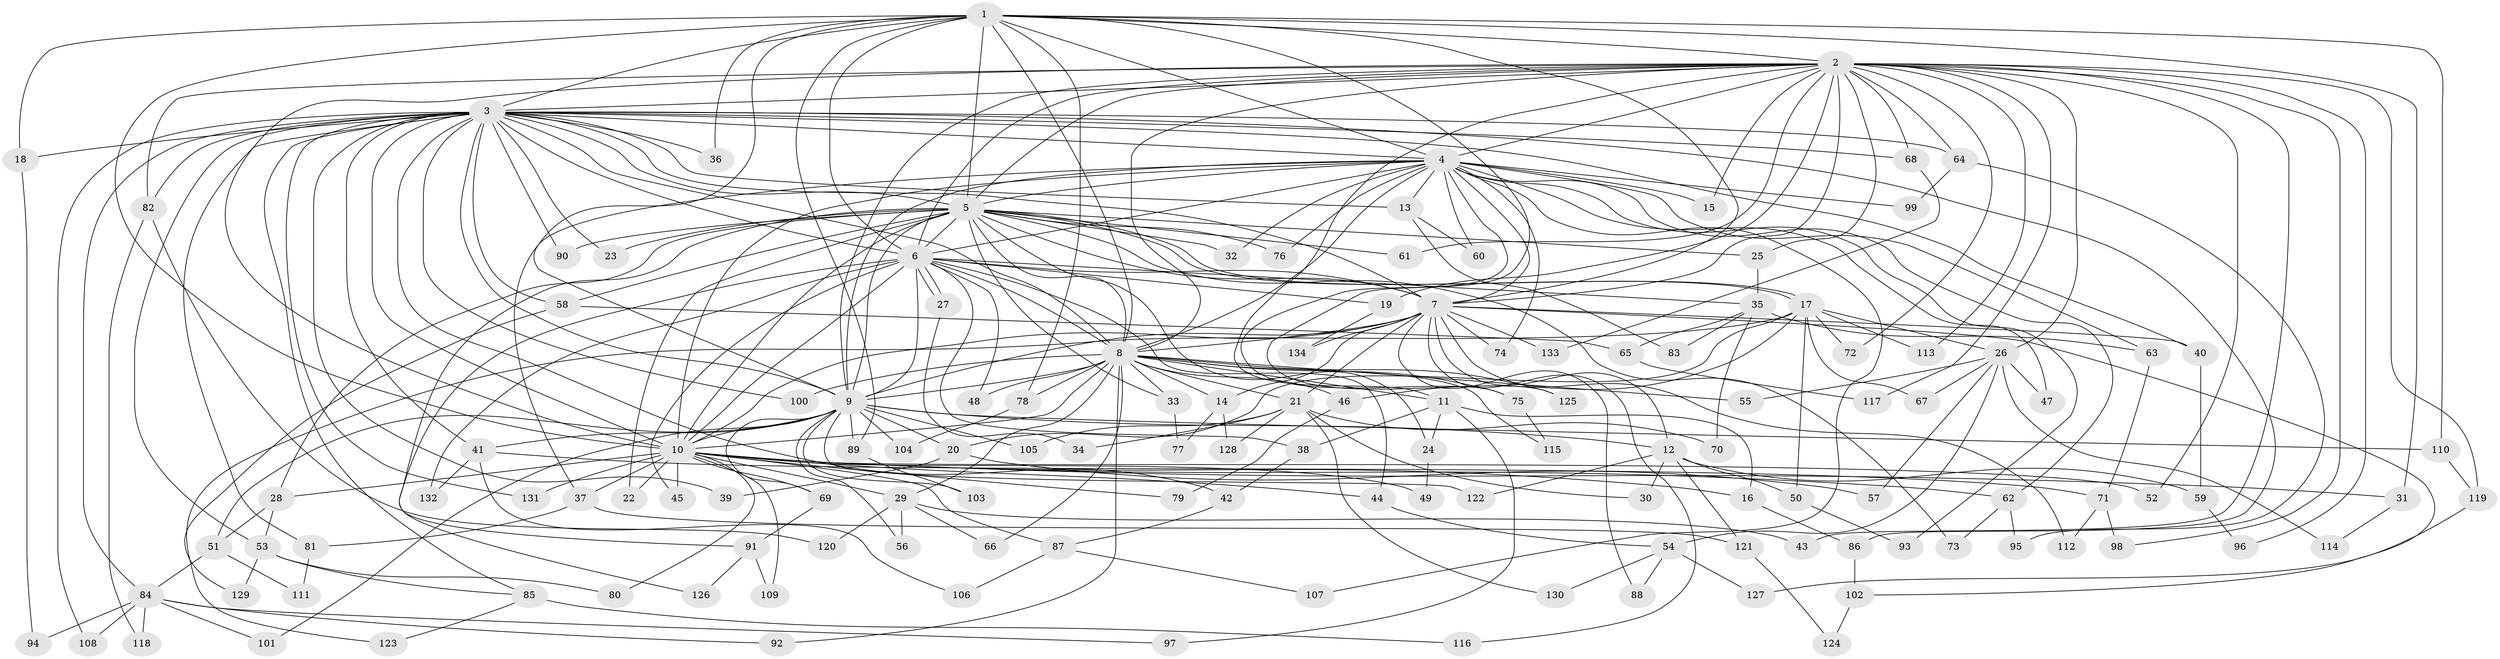 // Generated by graph-tools (version 1.1) at 2025/11/02/27/25 16:11:04]
// undirected, 134 vertices, 293 edges
graph export_dot {
graph [start="1"]
  node [color=gray90,style=filled];
  1;
  2;
  3;
  4;
  5;
  6;
  7;
  8;
  9;
  10;
  11;
  12;
  13;
  14;
  15;
  16;
  17;
  18;
  19;
  20;
  21;
  22;
  23;
  24;
  25;
  26;
  27;
  28;
  29;
  30;
  31;
  32;
  33;
  34;
  35;
  36;
  37;
  38;
  39;
  40;
  41;
  42;
  43;
  44;
  45;
  46;
  47;
  48;
  49;
  50;
  51;
  52;
  53;
  54;
  55;
  56;
  57;
  58;
  59;
  60;
  61;
  62;
  63;
  64;
  65;
  66;
  67;
  68;
  69;
  70;
  71;
  72;
  73;
  74;
  75;
  76;
  77;
  78;
  79;
  80;
  81;
  82;
  83;
  84;
  85;
  86;
  87;
  88;
  89;
  90;
  91;
  92;
  93;
  94;
  95;
  96;
  97;
  98;
  99;
  100;
  101;
  102;
  103;
  104;
  105;
  106;
  107;
  108;
  109;
  110;
  111;
  112;
  113;
  114;
  115;
  116;
  117;
  118;
  119;
  120;
  121;
  122;
  123;
  124;
  125;
  126;
  127;
  128;
  129;
  130;
  131;
  132;
  133;
  134;
  1 -- 2;
  1 -- 3;
  1 -- 4;
  1 -- 5;
  1 -- 6;
  1 -- 7;
  1 -- 8;
  1 -- 9;
  1 -- 10;
  1 -- 18;
  1 -- 31;
  1 -- 36;
  1 -- 78;
  1 -- 89;
  1 -- 110;
  1 -- 125;
  2 -- 3;
  2 -- 4;
  2 -- 5;
  2 -- 6;
  2 -- 7;
  2 -- 8;
  2 -- 9;
  2 -- 10;
  2 -- 11;
  2 -- 15;
  2 -- 19;
  2 -- 25;
  2 -- 26;
  2 -- 43;
  2 -- 52;
  2 -- 61;
  2 -- 64;
  2 -- 68;
  2 -- 72;
  2 -- 82;
  2 -- 96;
  2 -- 98;
  2 -- 113;
  2 -- 117;
  2 -- 119;
  3 -- 4;
  3 -- 5;
  3 -- 6;
  3 -- 7;
  3 -- 8;
  3 -- 9;
  3 -- 10;
  3 -- 13;
  3 -- 18;
  3 -- 23;
  3 -- 36;
  3 -- 39;
  3 -- 40;
  3 -- 41;
  3 -- 42;
  3 -- 53;
  3 -- 58;
  3 -- 64;
  3 -- 68;
  3 -- 81;
  3 -- 82;
  3 -- 84;
  3 -- 85;
  3 -- 86;
  3 -- 90;
  3 -- 100;
  3 -- 108;
  3 -- 131;
  4 -- 5;
  4 -- 6;
  4 -- 7;
  4 -- 8;
  4 -- 9;
  4 -- 10;
  4 -- 13;
  4 -- 15;
  4 -- 32;
  4 -- 37;
  4 -- 47;
  4 -- 60;
  4 -- 62;
  4 -- 63;
  4 -- 74;
  4 -- 75;
  4 -- 76;
  4 -- 93;
  4 -- 99;
  4 -- 107;
  5 -- 6;
  5 -- 7;
  5 -- 8;
  5 -- 9;
  5 -- 10;
  5 -- 17;
  5 -- 17;
  5 -- 22;
  5 -- 23;
  5 -- 24;
  5 -- 25;
  5 -- 28;
  5 -- 32;
  5 -- 33;
  5 -- 58;
  5 -- 61;
  5 -- 73;
  5 -- 76;
  5 -- 90;
  5 -- 91;
  6 -- 7;
  6 -- 8;
  6 -- 9;
  6 -- 10;
  6 -- 19;
  6 -- 27;
  6 -- 27;
  6 -- 35;
  6 -- 38;
  6 -- 44;
  6 -- 45;
  6 -- 48;
  6 -- 126;
  6 -- 132;
  7 -- 8;
  7 -- 9;
  7 -- 10;
  7 -- 12;
  7 -- 14;
  7 -- 21;
  7 -- 40;
  7 -- 74;
  7 -- 88;
  7 -- 102;
  7 -- 112;
  7 -- 116;
  7 -- 133;
  7 -- 134;
  8 -- 9;
  8 -- 10;
  8 -- 11;
  8 -- 14;
  8 -- 21;
  8 -- 29;
  8 -- 33;
  8 -- 46;
  8 -- 48;
  8 -- 55;
  8 -- 66;
  8 -- 75;
  8 -- 78;
  8 -- 92;
  8 -- 100;
  8 -- 115;
  8 -- 125;
  9 -- 10;
  9 -- 12;
  9 -- 20;
  9 -- 41;
  9 -- 51;
  9 -- 56;
  9 -- 69;
  9 -- 89;
  9 -- 101;
  9 -- 103;
  9 -- 104;
  9 -- 105;
  9 -- 110;
  9 -- 122;
  10 -- 16;
  10 -- 22;
  10 -- 28;
  10 -- 29;
  10 -- 31;
  10 -- 37;
  10 -- 44;
  10 -- 45;
  10 -- 49;
  10 -- 52;
  10 -- 62;
  10 -- 69;
  10 -- 79;
  10 -- 80;
  10 -- 87;
  10 -- 109;
  10 -- 131;
  11 -- 16;
  11 -- 24;
  11 -- 38;
  11 -- 97;
  12 -- 30;
  12 -- 50;
  12 -- 59;
  12 -- 121;
  12 -- 122;
  13 -- 60;
  13 -- 83;
  14 -- 77;
  14 -- 128;
  16 -- 86;
  17 -- 20;
  17 -- 26;
  17 -- 46;
  17 -- 50;
  17 -- 67;
  17 -- 72;
  17 -- 113;
  17 -- 123;
  18 -- 94;
  19 -- 134;
  20 -- 39;
  20 -- 57;
  21 -- 30;
  21 -- 34;
  21 -- 70;
  21 -- 105;
  21 -- 128;
  21 -- 130;
  24 -- 49;
  25 -- 35;
  26 -- 47;
  26 -- 54;
  26 -- 55;
  26 -- 57;
  26 -- 67;
  26 -- 114;
  27 -- 34;
  28 -- 51;
  28 -- 53;
  29 -- 43;
  29 -- 56;
  29 -- 66;
  29 -- 120;
  31 -- 114;
  33 -- 77;
  35 -- 63;
  35 -- 65;
  35 -- 70;
  35 -- 83;
  37 -- 81;
  37 -- 121;
  38 -- 42;
  40 -- 59;
  41 -- 71;
  41 -- 106;
  41 -- 132;
  42 -- 87;
  44 -- 54;
  46 -- 79;
  50 -- 93;
  51 -- 84;
  51 -- 111;
  53 -- 80;
  53 -- 85;
  53 -- 129;
  54 -- 88;
  54 -- 127;
  54 -- 130;
  58 -- 65;
  58 -- 129;
  59 -- 96;
  62 -- 73;
  62 -- 95;
  63 -- 71;
  64 -- 95;
  64 -- 99;
  65 -- 117;
  68 -- 133;
  69 -- 91;
  71 -- 98;
  71 -- 112;
  75 -- 115;
  78 -- 104;
  81 -- 111;
  82 -- 118;
  82 -- 120;
  84 -- 92;
  84 -- 94;
  84 -- 97;
  84 -- 101;
  84 -- 108;
  84 -- 118;
  85 -- 116;
  85 -- 123;
  86 -- 102;
  87 -- 106;
  87 -- 107;
  89 -- 103;
  91 -- 109;
  91 -- 126;
  102 -- 124;
  110 -- 119;
  119 -- 127;
  121 -- 124;
}
